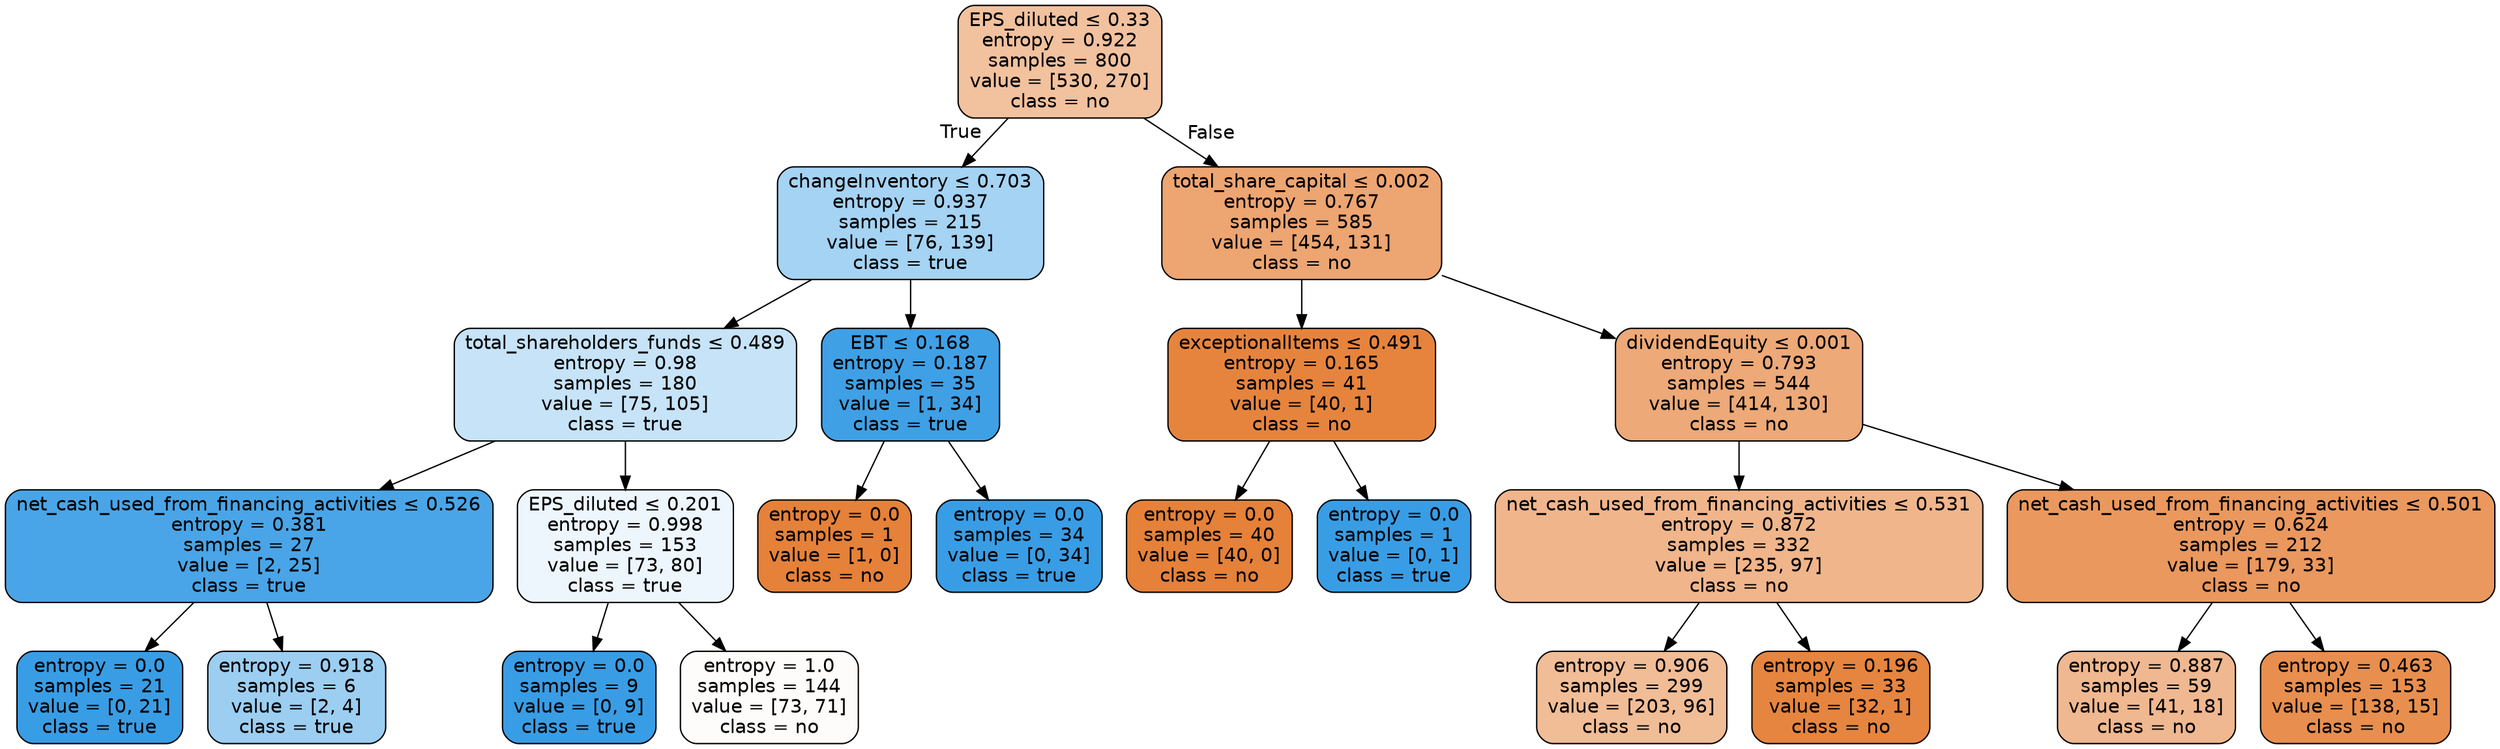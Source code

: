 digraph Tree {
node [shape=box, style="filled, rounded", color="black", fontname="helvetica"] ;
edge [fontname="helvetica"] ;
0 [label=<EPS_diluted &le; 0.33<br/>entropy = 0.922<br/>samples = 800<br/>value = [530, 270]<br/>class = no>, fillcolor="#f2c19e"] ;
1 [label=<changeInventory &le; 0.703<br/>entropy = 0.937<br/>samples = 215<br/>value = [76, 139]<br/>class = true>, fillcolor="#a5d3f3"] ;
0 -> 1 [labeldistance=2.5, labelangle=45, headlabel="True"] ;
2 [label=<total_shareholders_funds &le; 0.489<br/>entropy = 0.98<br/>samples = 180<br/>value = [75, 105]<br/>class = true>, fillcolor="#c6e3f8"] ;
1 -> 2 ;
3 [label=<net_cash_used_from_financing_activities &le; 0.526<br/>entropy = 0.381<br/>samples = 27<br/>value = [2, 25]<br/>class = true>, fillcolor="#49a5e7"] ;
2 -> 3 ;
4 [label=<entropy = 0.0<br/>samples = 21<br/>value = [0, 21]<br/>class = true>, fillcolor="#399de5"] ;
3 -> 4 ;
5 [label=<entropy = 0.918<br/>samples = 6<br/>value = [2, 4]<br/>class = true>, fillcolor="#9ccef2"] ;
3 -> 5 ;
6 [label=<EPS_diluted &le; 0.201<br/>entropy = 0.998<br/>samples = 153<br/>value = [73, 80]<br/>class = true>, fillcolor="#eef6fd"] ;
2 -> 6 ;
7 [label=<entropy = 0.0<br/>samples = 9<br/>value = [0, 9]<br/>class = true>, fillcolor="#399de5"] ;
6 -> 7 ;
8 [label=<entropy = 1.0<br/>samples = 144<br/>value = [73, 71]<br/>class = no>, fillcolor="#fefcfa"] ;
6 -> 8 ;
9 [label=<EBT &le; 0.168<br/>entropy = 0.187<br/>samples = 35<br/>value = [1, 34]<br/>class = true>, fillcolor="#3fa0e6"] ;
1 -> 9 ;
10 [label=<entropy = 0.0<br/>samples = 1<br/>value = [1, 0]<br/>class = no>, fillcolor="#e58139"] ;
9 -> 10 ;
11 [label=<entropy = 0.0<br/>samples = 34<br/>value = [0, 34]<br/>class = true>, fillcolor="#399de5"] ;
9 -> 11 ;
12 [label=<total_share_capital &le; 0.002<br/>entropy = 0.767<br/>samples = 585<br/>value = [454, 131]<br/>class = no>, fillcolor="#eda572"] ;
0 -> 12 [labeldistance=2.5, labelangle=-45, headlabel="False"] ;
13 [label=<exceptionalItems &le; 0.491<br/>entropy = 0.165<br/>samples = 41<br/>value = [40, 1]<br/>class = no>, fillcolor="#e6843e"] ;
12 -> 13 ;
14 [label=<entropy = 0.0<br/>samples = 40<br/>value = [40, 0]<br/>class = no>, fillcolor="#e58139"] ;
13 -> 14 ;
15 [label=<entropy = 0.0<br/>samples = 1<br/>value = [0, 1]<br/>class = true>, fillcolor="#399de5"] ;
13 -> 15 ;
16 [label=<dividendEquity &le; 0.001<br/>entropy = 0.793<br/>samples = 544<br/>value = [414, 130]<br/>class = no>, fillcolor="#eda977"] ;
12 -> 16 ;
17 [label=<net_cash_used_from_financing_activities &le; 0.531<br/>entropy = 0.872<br/>samples = 332<br/>value = [235, 97]<br/>class = no>, fillcolor="#f0b58b"] ;
16 -> 17 ;
18 [label=<entropy = 0.906<br/>samples = 299<br/>value = [203, 96]<br/>class = no>, fillcolor="#f1bd97"] ;
17 -> 18 ;
19 [label=<entropy = 0.196<br/>samples = 33<br/>value = [32, 1]<br/>class = no>, fillcolor="#e6853f"] ;
17 -> 19 ;
20 [label=<net_cash_used_from_financing_activities &le; 0.501<br/>entropy = 0.624<br/>samples = 212<br/>value = [179, 33]<br/>class = no>, fillcolor="#ea985e"] ;
16 -> 20 ;
21 [label=<entropy = 0.887<br/>samples = 59<br/>value = [41, 18]<br/>class = no>, fillcolor="#f0b890"] ;
20 -> 21 ;
22 [label=<entropy = 0.463<br/>samples = 153<br/>value = [138, 15]<br/>class = no>, fillcolor="#e88f4f"] ;
20 -> 22 ;
}
